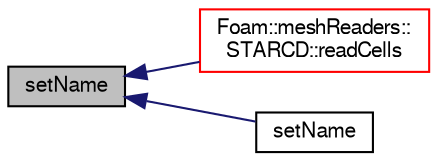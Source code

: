 digraph "setName"
{
  bgcolor="transparent";
  edge [fontname="FreeSans",fontsize="10",labelfontname="FreeSans",labelfontsize="10"];
  node [fontname="FreeSans",fontsize="10",shape=record];
  rankdir="LR";
  Node3090 [label="setName",height=0.2,width=0.4,color="black", fillcolor="grey75", style="filled", fontcolor="black"];
  Node3090 -> Node3091 [dir="back",color="midnightblue",fontsize="10",style="solid",fontname="FreeSans"];
  Node3091 [label="Foam::meshReaders::\lSTARCD::readCells",height=0.2,width=0.4,color="red",URL="$a21334.html#ac92ac489841efbc9ad374e345bdb2cc2",tooltip="Read cell connectivities from file. "];
  Node3090 -> Node3093 [dir="back",color="midnightblue",fontsize="10",style="solid",fontname="FreeSans"];
  Node3093 [label="setName",height=0.2,width=0.4,color="black",URL="$a21342.html#a5fcf233734543b6d5859d9e23ba94755",tooltip="Assign default name if not already set. "];
}
